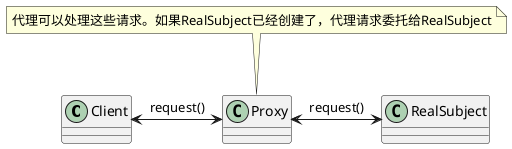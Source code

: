 @startuml

class Client{

}

class Proxy{
}
note top: 代理可以处理这些请求。如果RealSubject已经创建了，代理请求委托给RealSubject

Client <-> Proxy: request()
Proxy <-> RealSubject: request()

@enduml